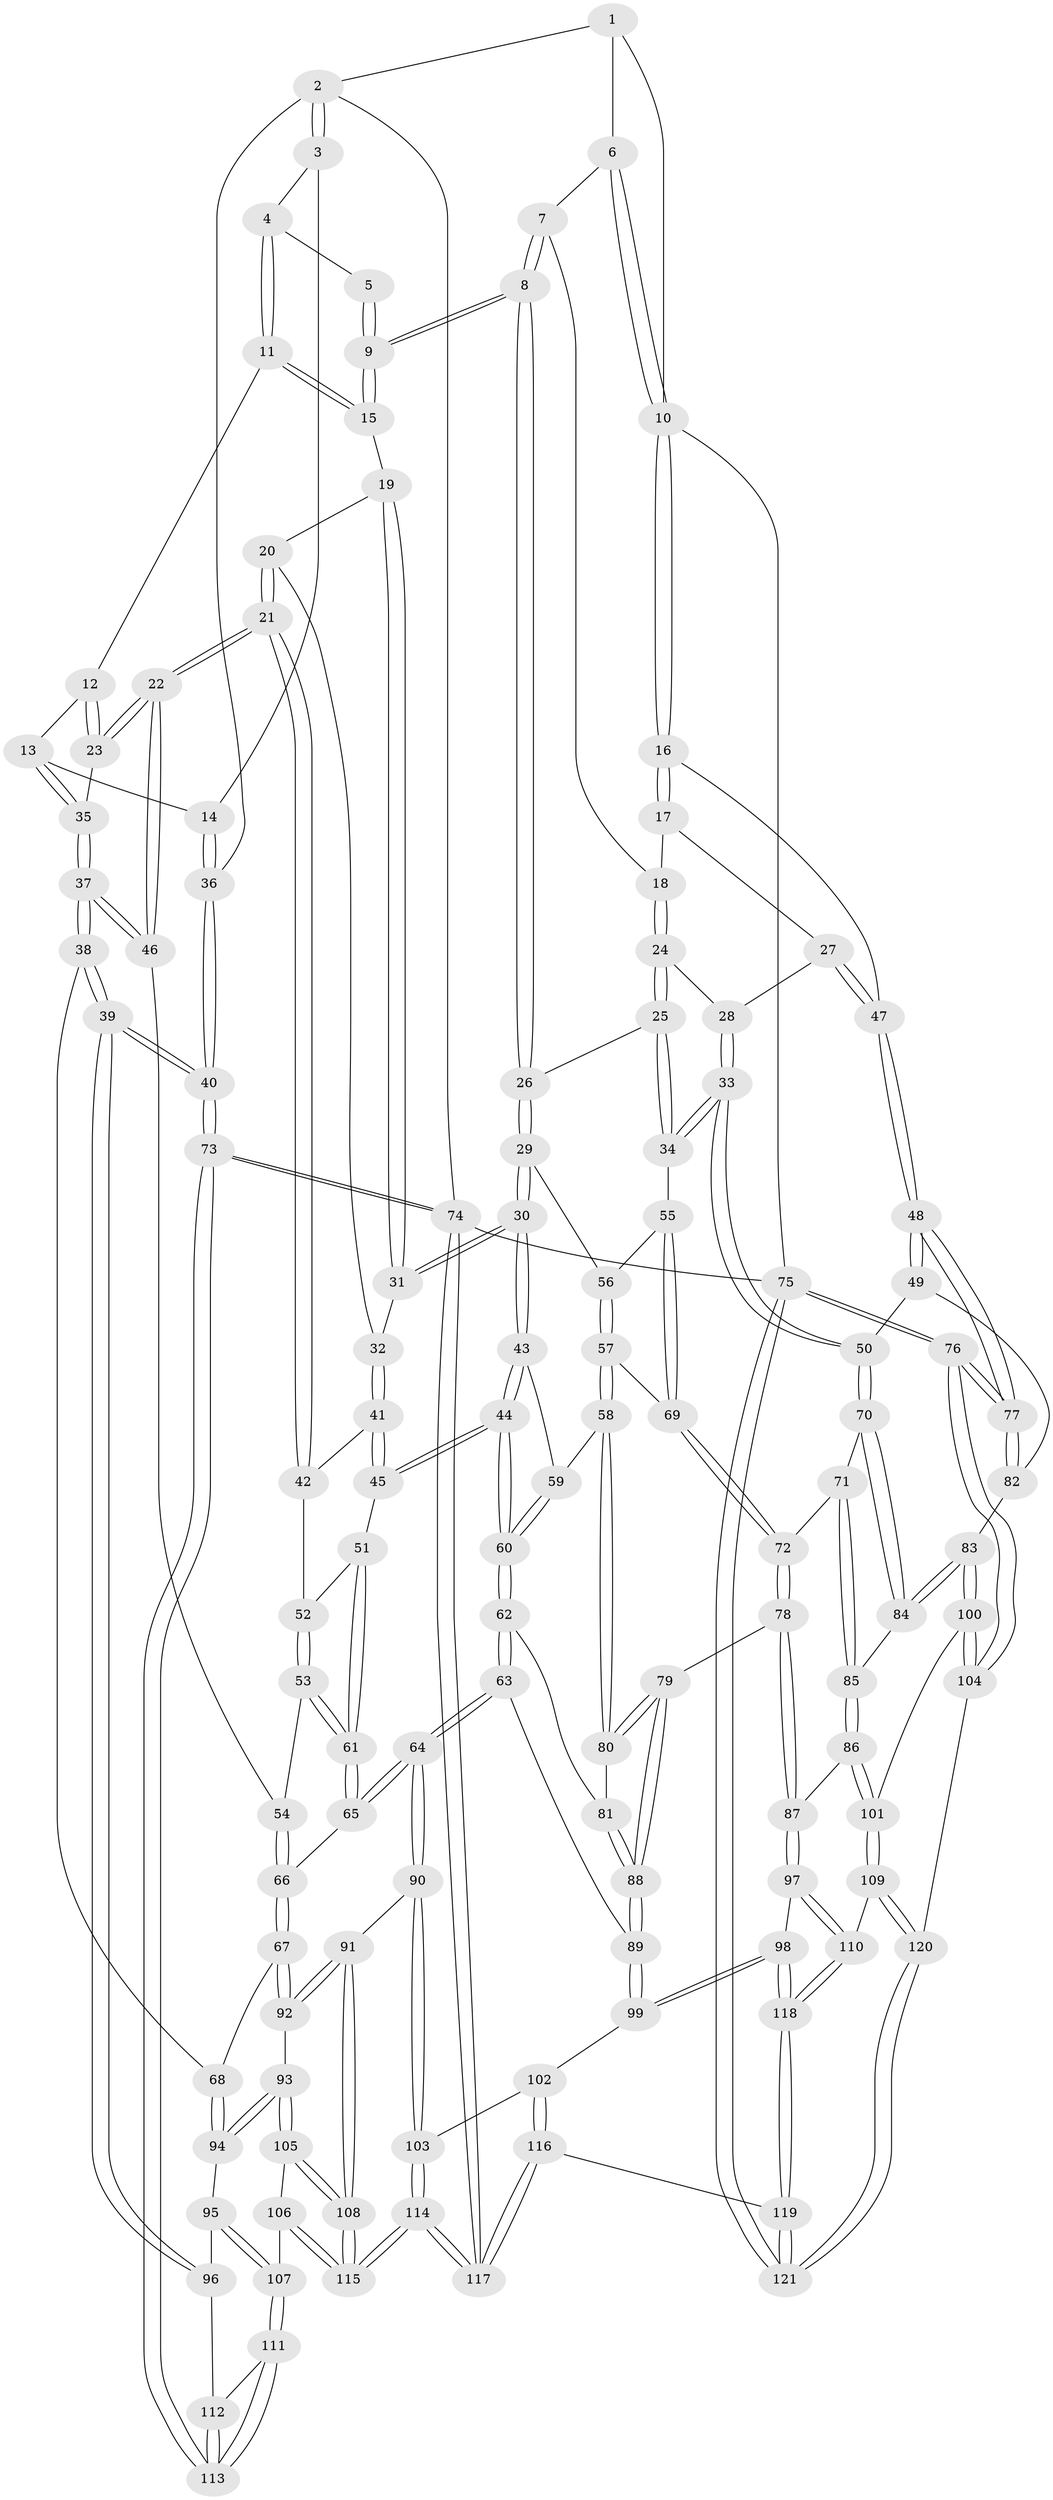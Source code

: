 // coarse degree distribution, {4: 0.22950819672131148, 3: 0.5245901639344263, 5: 0.06557377049180328, 2: 0.16393442622950818, 6: 0.01639344262295082}
// Generated by graph-tools (version 1.1) at 2025/54/03/04/25 22:54:46]
// undirected, 121 vertices, 299 edges
graph export_dot {
  node [color=gray90,style=filled];
  1 [pos="+0.2548783508633523+0"];
  2 [pos="+0+0"];
  3 [pos="+0.09920098605131668+0.08104427711329097"];
  4 [pos="+0.19193862357302127+0.06282427330154695"];
  5 [pos="+0.25471740694815725+0"];
  6 [pos="+0.7743693960809966+0"];
  7 [pos="+0.7355550804853962+0"];
  8 [pos="+0.5582297401716689+0.20280725515307546"];
  9 [pos="+0.5022790588204428+0.18247028631348322"];
  10 [pos="+1+0"];
  11 [pos="+0.20483368413900996+0.12721081317589292"];
  12 [pos="+0.18449178851397666+0.15458833445146294"];
  13 [pos="+0+0.2605450256656227"];
  14 [pos="+0+0.2579895778789642"];
  15 [pos="+0.29800508476971765+0.20925043366805263"];
  16 [pos="+1+0.05344071783492031"];
  17 [pos="+0.9295721045859779+0.17121857640425905"];
  18 [pos="+0.8474559620094715+0.17507369352992758"];
  19 [pos="+0.2954032736664125+0.23167581227073422"];
  20 [pos="+0.27598443120672894+0.30248680311151616"];
  21 [pos="+0.22154342589868656+0.3681603108794512"];
  22 [pos="+0.19409681116966868+0.3745061912193605"];
  23 [pos="+0.12222061774356366+0.3294871544850702"];
  24 [pos="+0.8544518169837773+0.20532606349877586"];
  25 [pos="+0.7916382704452598+0.3564289336060094"];
  26 [pos="+0.5620746519602287+0.24582276215382198"];
  27 [pos="+1+0.29469575640529255"];
  28 [pos="+0.986649589111887+0.3066039226876056"];
  29 [pos="+0.5442121233772782+0.30318286413257634"];
  30 [pos="+0.5432889707279619+0.30427814501838313"];
  31 [pos="+0.40828668790945005+0.3505256507629639"];
  32 [pos="+0.38141869536278844+0.3668512104464949"];
  33 [pos="+0.8436117927409736+0.45638603467060096"];
  34 [pos="+0.8297299876037116+0.4492991011289713"];
  35 [pos="+0.07318303244941284+0.3330549922827463"];
  36 [pos="+0+0.2466156692209005"];
  37 [pos="+0.018149085634092753+0.5770628503606479"];
  38 [pos="+0.012921301629971339+0.5830228052049251"];
  39 [pos="+0+0.6382558905104635"];
  40 [pos="+0+0.6558507586542494"];
  41 [pos="+0.36220077220669716+0.40158621504128206"];
  42 [pos="+0.2516679302869937+0.389640131321674"];
  43 [pos="+0.5308320006754513+0.3452368141805798"];
  44 [pos="+0.4410242152529995+0.5179430613471824"];
  45 [pos="+0.3687579596846879+0.4788185698676731"];
  46 [pos="+0.16953762379425788+0.4892966112367886"];
  47 [pos="+1+0.28516381325155066"];
  48 [pos="+1+0.5749297826507009"];
  49 [pos="+0.8913462343813043+0.5181453793907153"];
  50 [pos="+0.8865483314769567+0.5159060804489701"];
  51 [pos="+0.33108243672564563+0.48887523670978045"];
  52 [pos="+0.25669237204746853+0.399019794500609"];
  53 [pos="+0.2678200301663119+0.5146101695036529"];
  54 [pos="+0.19184259884610255+0.5013922593514255"];
  55 [pos="+0.7751077404115474+0.4667047337052441"];
  56 [pos="+0.5745243151039096+0.34416257580441456"];
  57 [pos="+0.661310968415945+0.5162428520085807"];
  58 [pos="+0.6439545783753291+0.527497895542768"];
  59 [pos="+0.5647986789784468+0.4948465487612211"];
  60 [pos="+0.45535702733650546+0.5572079354238242"];
  61 [pos="+0.28662371243145607+0.522402222875906"];
  62 [pos="+0.4563627885739144+0.5659624799310367"];
  63 [pos="+0.41354357697204464+0.6405020995505979"];
  64 [pos="+0.38311846643913955+0.6736282268544355"];
  65 [pos="+0.2928577003389404+0.6104729576310431"];
  66 [pos="+0.22866800214748764+0.6221411786987608"];
  67 [pos="+0.2009962194169247+0.6389914958186389"];
  68 [pos="+0.15827786949891764+0.6322760591882983"];
  69 [pos="+0.6849751034568754+0.515956247357597"];
  70 [pos="+0.8204250730562908+0.6045892677177008"];
  71 [pos="+0.7506241524090973+0.6220181979712506"];
  72 [pos="+0.720888701992868+0.6164977433521572"];
  73 [pos="+0+1"];
  74 [pos="+0+1"];
  75 [pos="+1+1"];
  76 [pos="+1+0.8004721363876074"];
  77 [pos="+1+0.6103099806466603"];
  78 [pos="+0.6536528329835918+0.6869556300623116"];
  79 [pos="+0.6268382654360958+0.6830086140459658"];
  80 [pos="+0.6055825090312538+0.5814465730984951"];
  81 [pos="+0.4773621342163398+0.5719156543132099"];
  82 [pos="+0.9084816464156871+0.713414489336507"];
  83 [pos="+0.8914810848051643+0.7363274979572065"];
  84 [pos="+0.8195777146061225+0.6920963194707068"];
  85 [pos="+0.7582096169801817+0.7223368071285087"];
  86 [pos="+0.7372885955273306+0.7425172269078743"];
  87 [pos="+0.7245251041337084+0.7452519812934986"];
  88 [pos="+0.5946690687353544+0.7042615821337878"];
  89 [pos="+0.5929458397185947+0.7060788263176724"];
  90 [pos="+0.3791919743377513+0.7188509894864604"];
  91 [pos="+0.3502847492121713+0.749812628813191"];
  92 [pos="+0.22164698948998326+0.7293871973930034"];
  93 [pos="+0.18759984802538818+0.7556362721832619"];
  94 [pos="+0.1585186849310528+0.7496255571413801"];
  95 [pos="+0.10915660428961793+0.7505840461124822"];
  96 [pos="+0.08388563775471646+0.74761460126494"];
  97 [pos="+0.701713096265315+0.8078866078768931"];
  98 [pos="+0.5566611215787697+0.7968482594088043"];
  99 [pos="+0.5514236971536335+0.7893426514717684"];
  100 [pos="+0.8925515468729904+0.7538974344520069"];
  101 [pos="+0.8420663123741596+0.8178385250118466"];
  102 [pos="+0.4958074248003722+0.7869777179531333"];
  103 [pos="+0.494234616294762+0.7863770210770927"];
  104 [pos="+1+0.8242794808322034"];
  105 [pos="+0.18875846214104314+0.7632708438585195"];
  106 [pos="+0.1838940409615264+0.8550544626160821"];
  107 [pos="+0.17206294014380033+0.8569233089055018"];
  108 [pos="+0.3185841861093626+0.8631664213046476"];
  109 [pos="+0.8343203872745282+0.9031956408037586"];
  110 [pos="+0.710722278295563+0.8593043560797733"];
  111 [pos="+0.14439747920400936+0.865482630485128"];
  112 [pos="+0.09917424519941383+0.8065073695104786"];
  113 [pos="+0+1"];
  114 [pos="+0.3256425121171791+0.9741556277248442"];
  115 [pos="+0.30895976001297515+0.9183066738395804"];
  116 [pos="+0.3943854479400383+1"];
  117 [pos="+0.3656676628677624+1"];
  118 [pos="+0.5990627049317383+0.9591026873692384"];
  119 [pos="+0.5462519768759071+1"];
  120 [pos="+0.8565546931260369+0.9448929010283794"];
  121 [pos="+0.8752743140527949+1"];
  1 -- 2;
  1 -- 6;
  1 -- 10;
  2 -- 3;
  2 -- 3;
  2 -- 36;
  2 -- 74;
  3 -- 4;
  3 -- 14;
  4 -- 5;
  4 -- 11;
  4 -- 11;
  5 -- 9;
  5 -- 9;
  6 -- 7;
  6 -- 10;
  6 -- 10;
  7 -- 8;
  7 -- 8;
  7 -- 18;
  8 -- 9;
  8 -- 9;
  8 -- 26;
  8 -- 26;
  9 -- 15;
  9 -- 15;
  10 -- 16;
  10 -- 16;
  10 -- 75;
  11 -- 12;
  11 -- 15;
  11 -- 15;
  12 -- 13;
  12 -- 23;
  12 -- 23;
  13 -- 14;
  13 -- 35;
  13 -- 35;
  14 -- 36;
  14 -- 36;
  15 -- 19;
  16 -- 17;
  16 -- 17;
  16 -- 47;
  17 -- 18;
  17 -- 27;
  18 -- 24;
  18 -- 24;
  19 -- 20;
  19 -- 31;
  19 -- 31;
  20 -- 21;
  20 -- 21;
  20 -- 32;
  21 -- 22;
  21 -- 22;
  21 -- 42;
  21 -- 42;
  22 -- 23;
  22 -- 23;
  22 -- 46;
  22 -- 46;
  23 -- 35;
  24 -- 25;
  24 -- 25;
  24 -- 28;
  25 -- 26;
  25 -- 34;
  25 -- 34;
  26 -- 29;
  26 -- 29;
  27 -- 28;
  27 -- 47;
  27 -- 47;
  28 -- 33;
  28 -- 33;
  29 -- 30;
  29 -- 30;
  29 -- 56;
  30 -- 31;
  30 -- 31;
  30 -- 43;
  30 -- 43;
  31 -- 32;
  32 -- 41;
  32 -- 41;
  33 -- 34;
  33 -- 34;
  33 -- 50;
  33 -- 50;
  34 -- 55;
  35 -- 37;
  35 -- 37;
  36 -- 40;
  36 -- 40;
  37 -- 38;
  37 -- 38;
  37 -- 46;
  37 -- 46;
  38 -- 39;
  38 -- 39;
  38 -- 68;
  39 -- 40;
  39 -- 40;
  39 -- 96;
  39 -- 96;
  40 -- 73;
  40 -- 73;
  41 -- 42;
  41 -- 45;
  41 -- 45;
  42 -- 52;
  43 -- 44;
  43 -- 44;
  43 -- 59;
  44 -- 45;
  44 -- 45;
  44 -- 60;
  44 -- 60;
  45 -- 51;
  46 -- 54;
  47 -- 48;
  47 -- 48;
  48 -- 49;
  48 -- 49;
  48 -- 77;
  48 -- 77;
  49 -- 50;
  49 -- 82;
  50 -- 70;
  50 -- 70;
  51 -- 52;
  51 -- 61;
  51 -- 61;
  52 -- 53;
  52 -- 53;
  53 -- 54;
  53 -- 61;
  53 -- 61;
  54 -- 66;
  54 -- 66;
  55 -- 56;
  55 -- 69;
  55 -- 69;
  56 -- 57;
  56 -- 57;
  57 -- 58;
  57 -- 58;
  57 -- 69;
  58 -- 59;
  58 -- 80;
  58 -- 80;
  59 -- 60;
  59 -- 60;
  60 -- 62;
  60 -- 62;
  61 -- 65;
  61 -- 65;
  62 -- 63;
  62 -- 63;
  62 -- 81;
  63 -- 64;
  63 -- 64;
  63 -- 89;
  64 -- 65;
  64 -- 65;
  64 -- 90;
  64 -- 90;
  65 -- 66;
  66 -- 67;
  66 -- 67;
  67 -- 68;
  67 -- 92;
  67 -- 92;
  68 -- 94;
  68 -- 94;
  69 -- 72;
  69 -- 72;
  70 -- 71;
  70 -- 84;
  70 -- 84;
  71 -- 72;
  71 -- 85;
  71 -- 85;
  72 -- 78;
  72 -- 78;
  73 -- 74;
  73 -- 74;
  73 -- 113;
  73 -- 113;
  74 -- 117;
  74 -- 117;
  74 -- 75;
  75 -- 76;
  75 -- 76;
  75 -- 121;
  75 -- 121;
  76 -- 77;
  76 -- 77;
  76 -- 104;
  76 -- 104;
  77 -- 82;
  77 -- 82;
  78 -- 79;
  78 -- 87;
  78 -- 87;
  79 -- 80;
  79 -- 80;
  79 -- 88;
  79 -- 88;
  80 -- 81;
  81 -- 88;
  81 -- 88;
  82 -- 83;
  83 -- 84;
  83 -- 84;
  83 -- 100;
  83 -- 100;
  84 -- 85;
  85 -- 86;
  85 -- 86;
  86 -- 87;
  86 -- 101;
  86 -- 101;
  87 -- 97;
  87 -- 97;
  88 -- 89;
  88 -- 89;
  89 -- 99;
  89 -- 99;
  90 -- 91;
  90 -- 103;
  90 -- 103;
  91 -- 92;
  91 -- 92;
  91 -- 108;
  91 -- 108;
  92 -- 93;
  93 -- 94;
  93 -- 94;
  93 -- 105;
  93 -- 105;
  94 -- 95;
  95 -- 96;
  95 -- 107;
  95 -- 107;
  96 -- 112;
  97 -- 98;
  97 -- 110;
  97 -- 110;
  98 -- 99;
  98 -- 99;
  98 -- 118;
  98 -- 118;
  99 -- 102;
  100 -- 101;
  100 -- 104;
  100 -- 104;
  101 -- 109;
  101 -- 109;
  102 -- 103;
  102 -- 116;
  102 -- 116;
  103 -- 114;
  103 -- 114;
  104 -- 120;
  105 -- 106;
  105 -- 108;
  105 -- 108;
  106 -- 107;
  106 -- 115;
  106 -- 115;
  107 -- 111;
  107 -- 111;
  108 -- 115;
  108 -- 115;
  109 -- 110;
  109 -- 120;
  109 -- 120;
  110 -- 118;
  110 -- 118;
  111 -- 112;
  111 -- 113;
  111 -- 113;
  112 -- 113;
  112 -- 113;
  114 -- 115;
  114 -- 115;
  114 -- 117;
  114 -- 117;
  116 -- 117;
  116 -- 117;
  116 -- 119;
  118 -- 119;
  118 -- 119;
  119 -- 121;
  119 -- 121;
  120 -- 121;
  120 -- 121;
}
